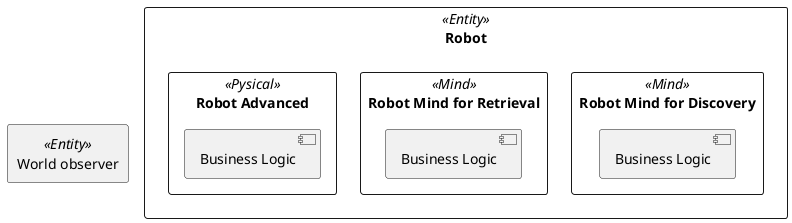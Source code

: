 @startuml main-architecture-diagram

rectangle "Robot" <<Entity>> {

    rectangle "Robot Mind for Discovery" <<Mind>> {
        component "Business Logic" as BL1
    }

    rectangle "Robot Mind for Retrieval" <<Mind>> {
        component "Business Logic" as BL2
    }

    rectangle "Robot Advanced" <<Pysical>> {
      component "Business Logic" as BL3
    }

    rectangle "Robot Advanced" <<Pysical>> {
      component "Business Logic" as BL3
    }

    ' TODO
}

rectangle "World observer" <<Entity>> as orch

@enduml
